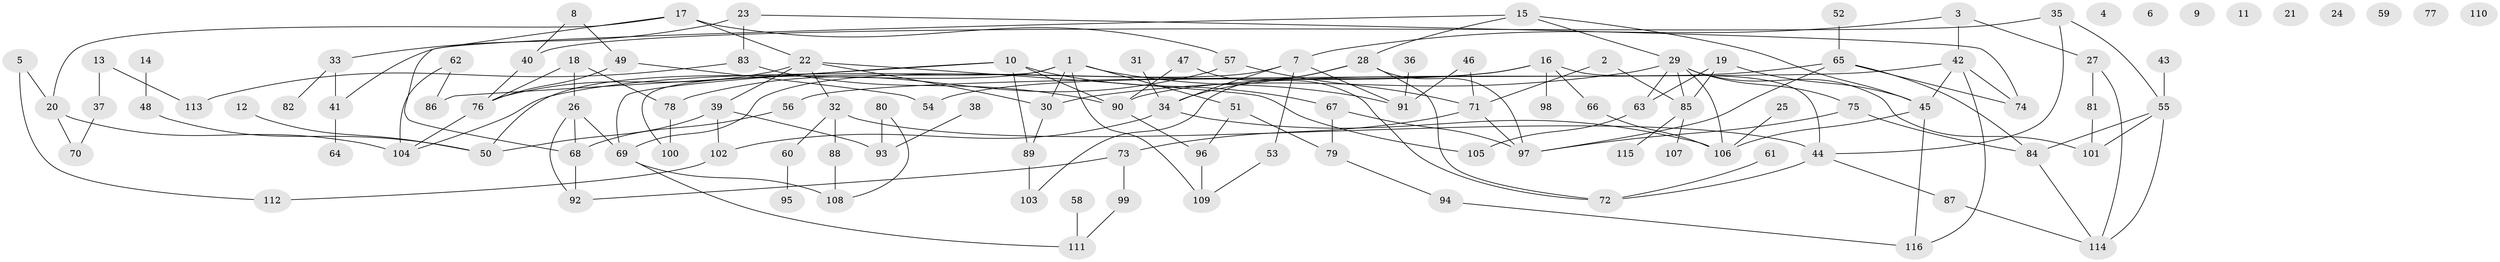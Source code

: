 // coarse degree distribution, {8: 0.06578947368421052, 2: 0.14473684210526316, 5: 0.11842105263157894, 0: 0.11842105263157894, 4: 0.15789473684210525, 1: 0.15789473684210525, 3: 0.19736842105263158, 10: 0.013157894736842105, 6: 0.02631578947368421}
// Generated by graph-tools (version 1.1) at 2025/41/03/06/25 10:41:22]
// undirected, 116 vertices, 160 edges
graph export_dot {
graph [start="1"]
  node [color=gray90,style=filled];
  1;
  2;
  3;
  4;
  5;
  6;
  7;
  8;
  9;
  10;
  11;
  12;
  13;
  14;
  15;
  16;
  17;
  18;
  19;
  20;
  21;
  22;
  23;
  24;
  25;
  26;
  27;
  28;
  29;
  30;
  31;
  32;
  33;
  34;
  35;
  36;
  37;
  38;
  39;
  40;
  41;
  42;
  43;
  44;
  45;
  46;
  47;
  48;
  49;
  50;
  51;
  52;
  53;
  54;
  55;
  56;
  57;
  58;
  59;
  60;
  61;
  62;
  63;
  64;
  65;
  66;
  67;
  68;
  69;
  70;
  71;
  72;
  73;
  74;
  75;
  76;
  77;
  78;
  79;
  80;
  81;
  82;
  83;
  84;
  85;
  86;
  87;
  88;
  89;
  90;
  91;
  92;
  93;
  94;
  95;
  96;
  97;
  98;
  99;
  100;
  101;
  102;
  103;
  104;
  105;
  106;
  107;
  108;
  109;
  110;
  111;
  112;
  113;
  114;
  115;
  116;
  1 -- 30;
  1 -- 50;
  1 -- 51;
  1 -- 91;
  1 -- 100;
  1 -- 109;
  2 -- 71;
  2 -- 85;
  3 -- 7;
  3 -- 27;
  3 -- 42;
  5 -- 20;
  5 -- 112;
  7 -- 34;
  7 -- 53;
  7 -- 69;
  7 -- 91;
  8 -- 40;
  8 -- 49;
  10 -- 67;
  10 -- 69;
  10 -- 86;
  10 -- 89;
  10 -- 90;
  12 -- 50;
  13 -- 37;
  13 -- 113;
  14 -- 48;
  15 -- 28;
  15 -- 29;
  15 -- 41;
  15 -- 45;
  16 -- 44;
  16 -- 54;
  16 -- 66;
  16 -- 98;
  16 -- 104;
  17 -- 20;
  17 -- 22;
  17 -- 57;
  17 -- 68;
  18 -- 26;
  18 -- 76;
  18 -- 78;
  19 -- 45;
  19 -- 63;
  19 -- 85;
  20 -- 70;
  20 -- 104;
  22 -- 30;
  22 -- 32;
  22 -- 39;
  22 -- 76;
  22 -- 105;
  23 -- 33;
  23 -- 74;
  23 -- 83;
  25 -- 106;
  26 -- 68;
  26 -- 69;
  26 -- 92;
  27 -- 81;
  27 -- 114;
  28 -- 34;
  28 -- 72;
  28 -- 97;
  28 -- 103;
  29 -- 30;
  29 -- 63;
  29 -- 75;
  29 -- 85;
  29 -- 101;
  29 -- 106;
  30 -- 89;
  31 -- 34;
  32 -- 44;
  32 -- 60;
  32 -- 88;
  33 -- 41;
  33 -- 82;
  34 -- 102;
  34 -- 106;
  35 -- 40;
  35 -- 44;
  35 -- 55;
  36 -- 91;
  37 -- 70;
  38 -- 93;
  39 -- 50;
  39 -- 93;
  39 -- 102;
  40 -- 76;
  41 -- 64;
  42 -- 45;
  42 -- 56;
  42 -- 74;
  42 -- 116;
  43 -- 55;
  44 -- 72;
  44 -- 87;
  45 -- 106;
  45 -- 116;
  46 -- 71;
  46 -- 91;
  47 -- 72;
  47 -- 90;
  48 -- 50;
  49 -- 54;
  49 -- 76;
  51 -- 79;
  51 -- 96;
  52 -- 65;
  53 -- 109;
  55 -- 84;
  55 -- 101;
  55 -- 114;
  56 -- 68;
  57 -- 71;
  57 -- 78;
  58 -- 111;
  60 -- 95;
  61 -- 72;
  62 -- 86;
  62 -- 104;
  63 -- 105;
  65 -- 74;
  65 -- 84;
  65 -- 90;
  65 -- 97;
  66 -- 106;
  67 -- 79;
  67 -- 97;
  68 -- 92;
  69 -- 108;
  69 -- 111;
  71 -- 73;
  71 -- 97;
  73 -- 92;
  73 -- 99;
  75 -- 84;
  75 -- 97;
  76 -- 104;
  78 -- 100;
  79 -- 94;
  80 -- 93;
  80 -- 108;
  81 -- 101;
  83 -- 90;
  83 -- 113;
  84 -- 114;
  85 -- 107;
  85 -- 115;
  87 -- 114;
  88 -- 108;
  89 -- 103;
  90 -- 96;
  94 -- 116;
  96 -- 109;
  99 -- 111;
  102 -- 112;
}
